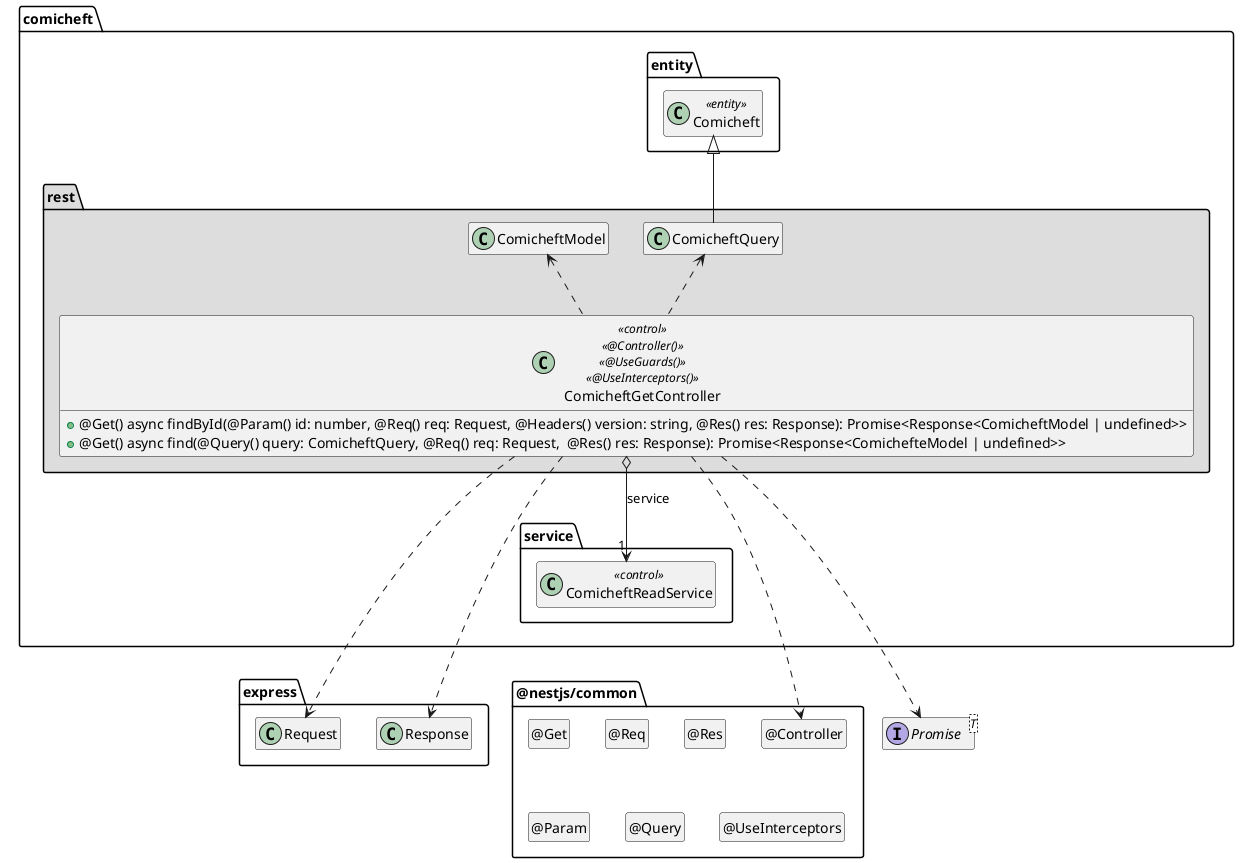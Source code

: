 ' Preview durch <Alt>d

@startuml Controller-Klasse

interface Promise<T>

package @nestjs/common {
  class "@Controller" as Controller
  hide Controller circle

  class "@Get" as Get
  hide Get circle

  class "@Req" as Req
  hide Req circle

  class "@Res" as Res
  hide Res circle

  class "@Param" as Param
  hide Param circle

  class "@Query" as Query
  hide Query circle

  class "@UseInterceptors" as UseInterceptors
  hide UseInterceptors circle
}

package express {
  class Request
  class Response

  Response .[hidden].> Controller
}

package comicheft {
  package entity #FFFFFF {
    class Comicheft <<entity>>

    Comicheft .[hidden].> Promise
    Comicheft .[hidden].> Request
  }

  package service {
    class ComicheftReadService << control >>
  }

  package rest #DDDDDD {
    ComicheftQuery -up-|> Comicheft

    class ComicheftGetController << control >> << @Controller() >> << @UseGuards() >> << @UseInterceptors() >> {
      + @Get() async findById(@Param() id: number, @Req() req: Request, @Headers() version: string, @Res() res: Response): Promise<Response<ComicheftModel | undefined>>
      + @Get() async find(@Query() query: ComicheftQuery, @Req() req: Request,  @Res() res: Response): Promise<Response<ComichefteModel | undefined>>
    }

    ComicheftGetController o--> "1" ComicheftReadService : service

    ComicheftGetController ..> Controller
    ComicheftGetController ..> Request
    ComicheftGetController ..> Response
    ComicheftGetController ..> Promise
    ComicheftGetController .up.> ComicheftModel
    ComicheftGetController .up.> ComicheftQuery

    ComicheftReadService .[hidden].> Request
    ComicheftReadService .[hidden].> Promise
    Response .right[hidden].> Controller
  }
}

hide empty members

@enduml
